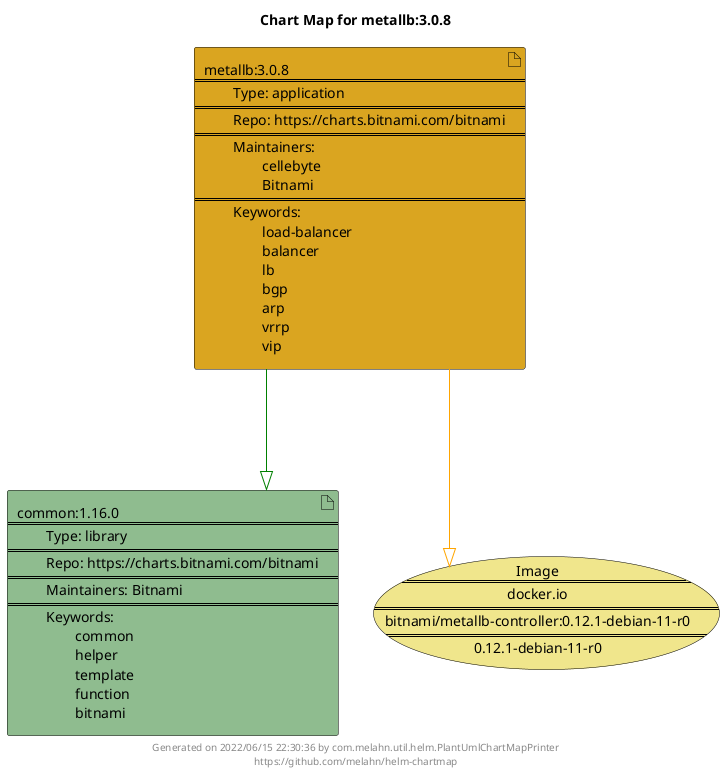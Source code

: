 @startuml
skinparam linetype ortho
skinparam backgroundColor white
skinparam usecaseBorderColor black
skinparam usecaseArrowColor LightSlateGray
skinparam artifactBorderColor black
skinparam artifactArrowColor LightSlateGray

title Chart Map for metallb:3.0.8

'There are 2 referenced Helm Charts
artifact "metallb:3.0.8\n====\n\tType: application\n====\n\tRepo: https://charts.bitnami.com/bitnami\n====\n\tMaintainers: \n\t\tcellebyte\n\t\tBitnami\n====\n\tKeywords: \n\t\tload-balancer\n\t\tbalancer\n\t\tlb\n\t\tbgp\n\t\tarp\n\t\tvrrp\n\t\tvip" as metallb_3_0_8 #GoldenRod
artifact "common:1.16.0\n====\n\tType: library\n====\n\tRepo: https://charts.bitnami.com/bitnami\n====\n\tMaintainers: Bitnami\n====\n\tKeywords: \n\t\tcommon\n\t\thelper\n\t\ttemplate\n\t\tfunction\n\t\tbitnami" as common_1_16_0 #DarkSeaGreen

'There is one referenced Docker Image
usecase "Image\n====\ndocker.io\n====\nbitnami/metallb-controller:0.12.1-debian-11-r0\n====\n0.12.1-debian-11-r0" as docker_io_bitnami_metallb_controller_0_12_1_debian_11_r0 #Khaki

'Chart Dependencies
metallb_3_0_8--[#green]-|>common_1_16_0
metallb_3_0_8--[#orange]-|>docker_io_bitnami_metallb_controller_0_12_1_debian_11_r0

center footer Generated on 2022/06/15 22:30:36 by com.melahn.util.helm.PlantUmlChartMapPrinter\nhttps://github.com/melahn/helm-chartmap
@enduml
